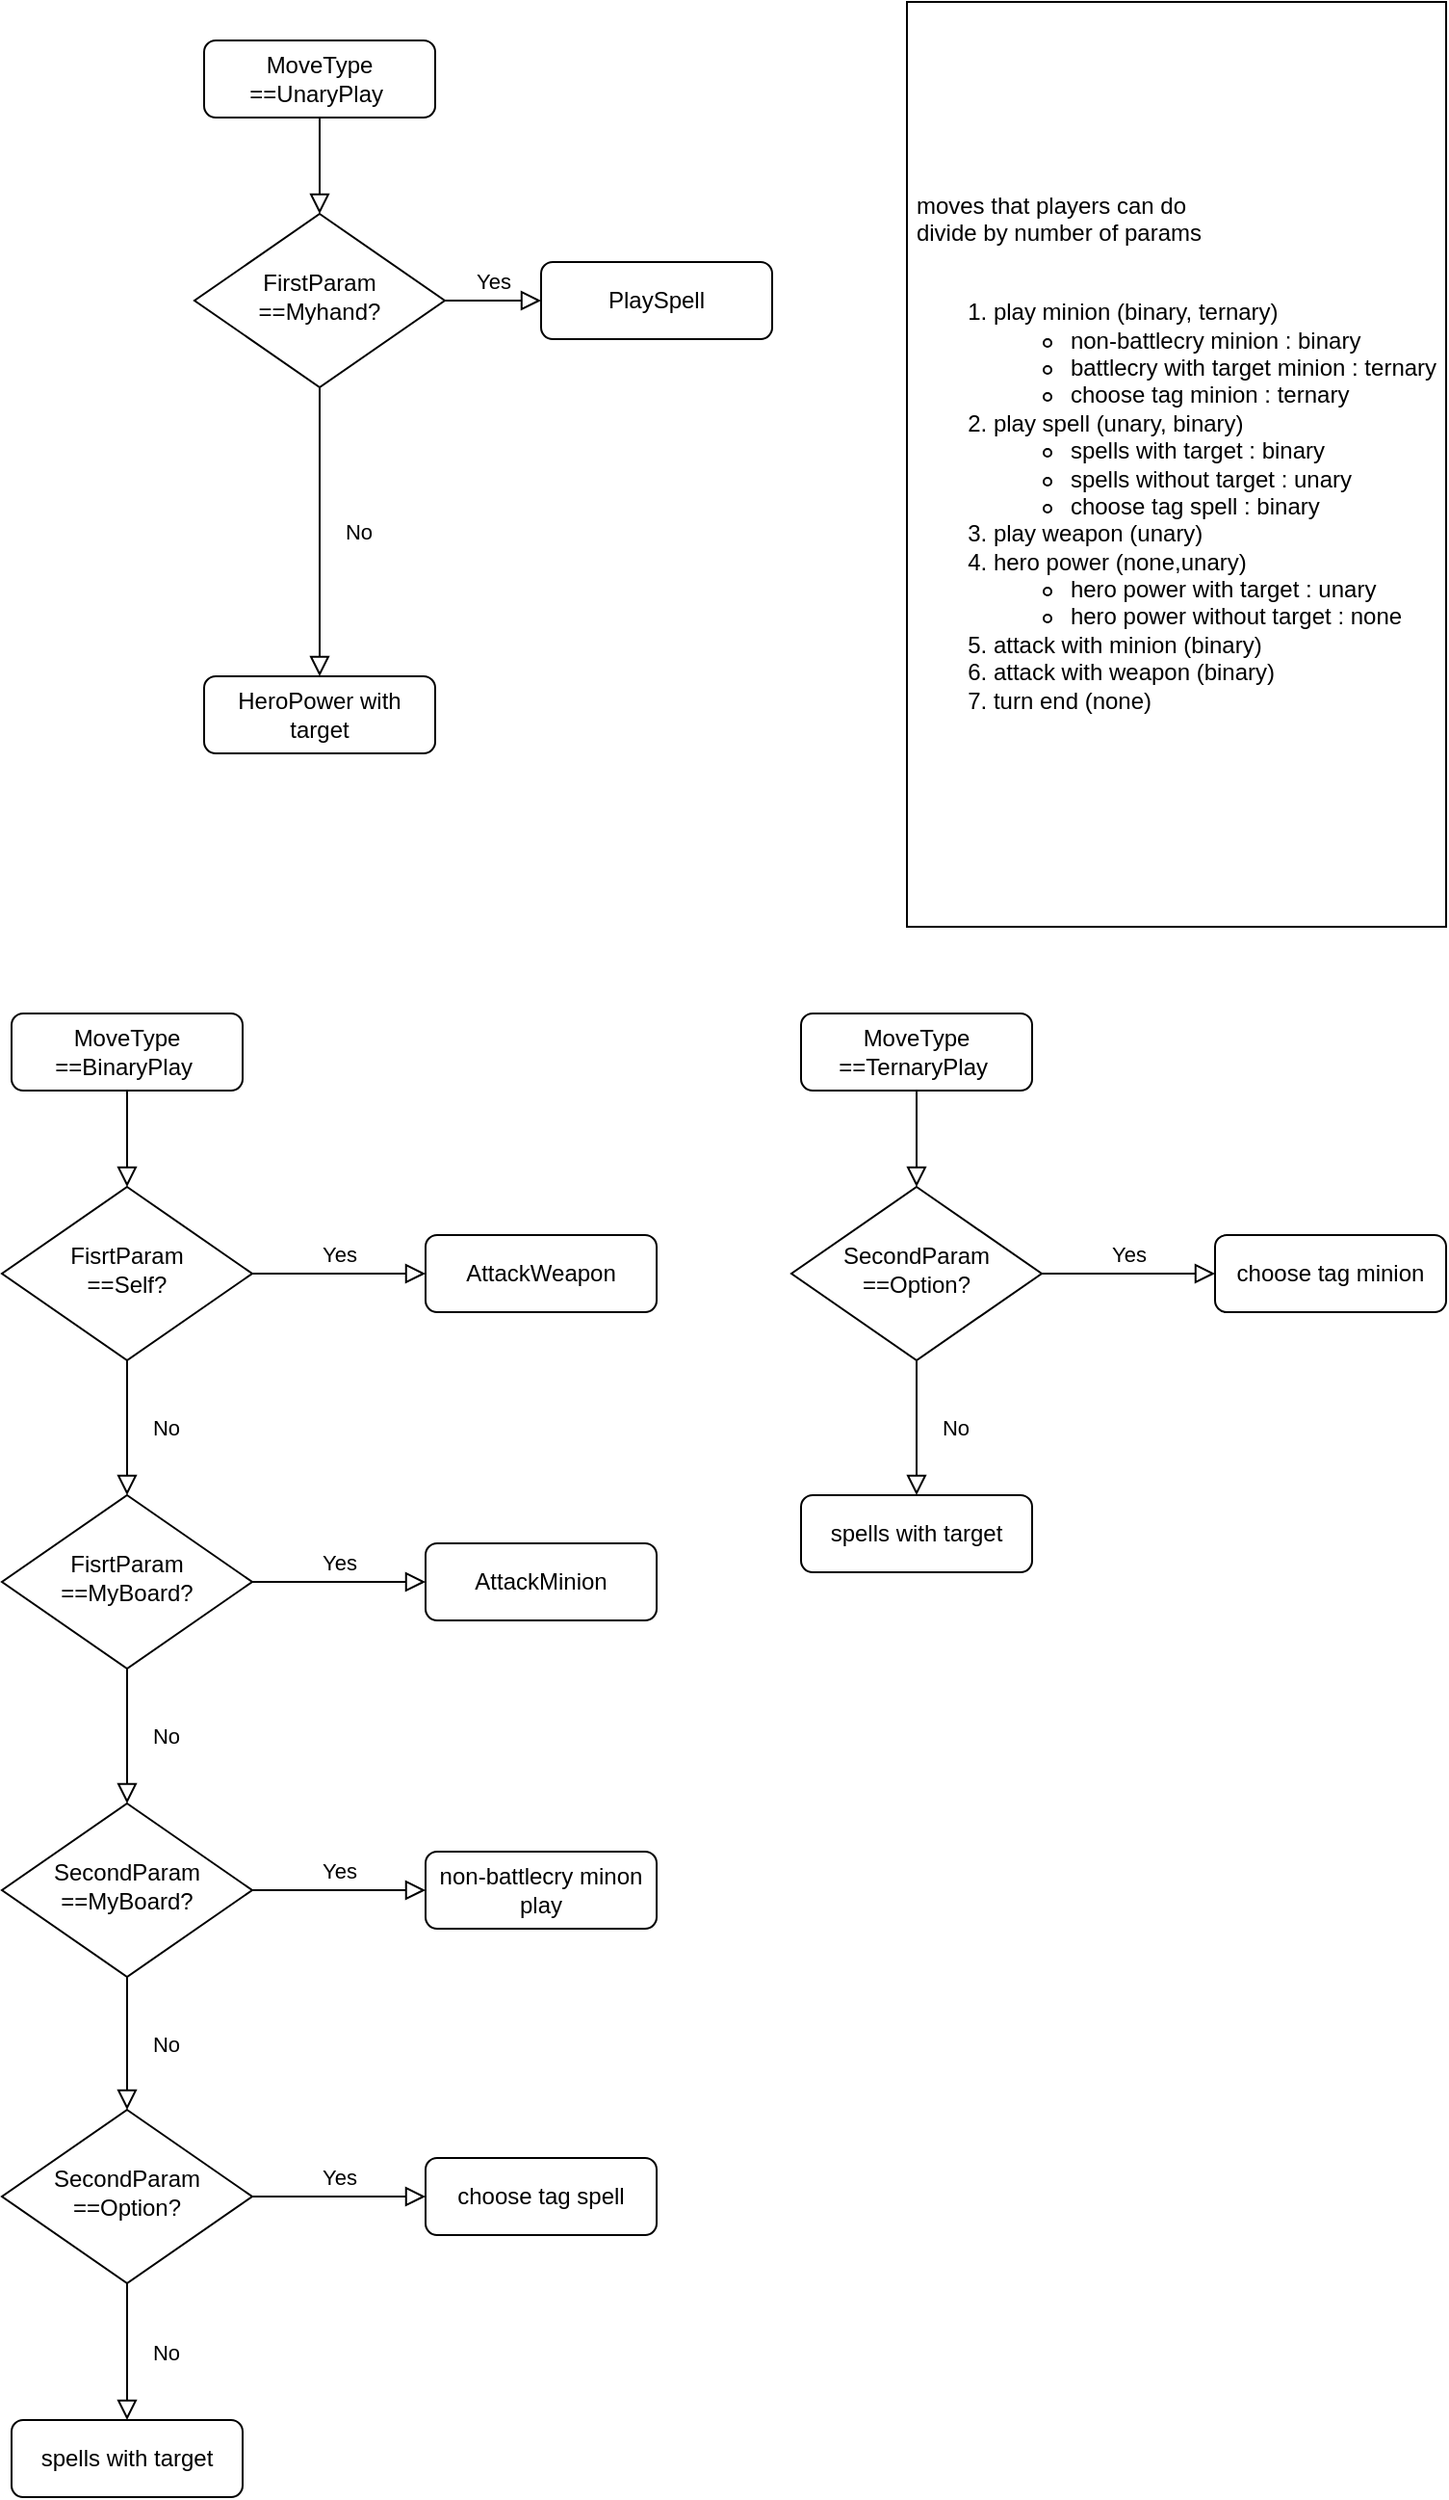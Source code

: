 <mxfile version="22.0.6" type="device">
  <diagram id="C5RBs43oDa-KdzZeNtuy" name="Page-1">
    <mxGraphModel dx="1434" dy="790" grid="1" gridSize="10" guides="1" tooltips="1" connect="1" arrows="1" fold="1" page="1" pageScale="1" pageWidth="827" pageHeight="1169" math="0" shadow="0">
      <root>
        <mxCell id="WIyWlLk6GJQsqaUBKTNV-0" />
        <mxCell id="WIyWlLk6GJQsqaUBKTNV-1" parent="WIyWlLk6GJQsqaUBKTNV-0" />
        <mxCell id="WIyWlLk6GJQsqaUBKTNV-2" value="" style="rounded=0;html=1;jettySize=auto;orthogonalLoop=1;fontSize=11;endArrow=block;endFill=0;endSize=8;strokeWidth=1;shadow=0;labelBackgroundColor=none;edgeStyle=orthogonalEdgeStyle;" parent="WIyWlLk6GJQsqaUBKTNV-1" source="WIyWlLk6GJQsqaUBKTNV-3" target="WIyWlLk6GJQsqaUBKTNV-6" edge="1">
          <mxGeometry relative="1" as="geometry" />
        </mxCell>
        <mxCell id="WIyWlLk6GJQsqaUBKTNV-3" value="MoveType ==UnaryPlay&amp;nbsp;" style="rounded=1;whiteSpace=wrap;html=1;fontSize=12;glass=0;strokeWidth=1;shadow=0;" parent="WIyWlLk6GJQsqaUBKTNV-1" vertex="1">
          <mxGeometry x="145" y="80" width="120" height="40" as="geometry" />
        </mxCell>
        <mxCell id="WIyWlLk6GJQsqaUBKTNV-4" value="No" style="rounded=0;html=1;jettySize=auto;orthogonalLoop=1;fontSize=11;endArrow=block;endFill=0;endSize=8;strokeWidth=1;shadow=0;labelBackgroundColor=none;edgeStyle=orthogonalEdgeStyle;entryX=0.5;entryY=0;entryDx=0;entryDy=0;" parent="WIyWlLk6GJQsqaUBKTNV-1" source="WIyWlLk6GJQsqaUBKTNV-6" target="WIyWlLk6GJQsqaUBKTNV-11" edge="1">
          <mxGeometry y="20" relative="1" as="geometry">
            <mxPoint as="offset" />
            <mxPoint x="205" y="320" as="targetPoint" />
          </mxGeometry>
        </mxCell>
        <mxCell id="WIyWlLk6GJQsqaUBKTNV-5" value="Yes" style="edgeStyle=orthogonalEdgeStyle;rounded=0;html=1;jettySize=auto;orthogonalLoop=1;fontSize=11;endArrow=block;endFill=0;endSize=8;strokeWidth=1;shadow=0;labelBackgroundColor=none;" parent="WIyWlLk6GJQsqaUBKTNV-1" source="WIyWlLk6GJQsqaUBKTNV-6" target="WIyWlLk6GJQsqaUBKTNV-7" edge="1">
          <mxGeometry y="10" relative="1" as="geometry">
            <mxPoint as="offset" />
          </mxGeometry>
        </mxCell>
        <mxCell id="WIyWlLk6GJQsqaUBKTNV-6" value="FirstParam&lt;br&gt;==Myhand?" style="rhombus;whiteSpace=wrap;html=1;shadow=0;fontFamily=Helvetica;fontSize=12;align=center;strokeWidth=1;spacing=6;spacingTop=-4;" parent="WIyWlLk6GJQsqaUBKTNV-1" vertex="1">
          <mxGeometry x="140" y="170" width="130" height="90" as="geometry" />
        </mxCell>
        <mxCell id="WIyWlLk6GJQsqaUBKTNV-7" value="PlaySpell" style="rounded=1;whiteSpace=wrap;html=1;fontSize=12;glass=0;strokeWidth=1;shadow=0;" parent="WIyWlLk6GJQsqaUBKTNV-1" vertex="1">
          <mxGeometry x="320" y="195" width="120" height="40" as="geometry" />
        </mxCell>
        <mxCell id="WIyWlLk6GJQsqaUBKTNV-11" value="HeroPower with target" style="rounded=1;whiteSpace=wrap;html=1;fontSize=12;glass=0;strokeWidth=1;shadow=0;" parent="WIyWlLk6GJQsqaUBKTNV-1" vertex="1">
          <mxGeometry x="145" y="410" width="120" height="40" as="geometry" />
        </mxCell>
        <mxCell id="1w65IkBNEU7oRJMhYCyH-0" value="&lt;div style=&quot;text-align: justify;&quot;&gt;&lt;span style=&quot;background-color: initial;&quot;&gt;moves that players can do&amp;nbsp;&lt;/span&gt;&lt;/div&gt;&lt;div style=&quot;text-align: justify;&quot;&gt;&lt;span style=&quot;background-color: initial;&quot;&gt;divide by number of params&lt;/span&gt;&lt;/div&gt;&lt;div style=&quot;text-align: justify;&quot;&gt;&lt;br&gt;&lt;/div&gt;&lt;ol&gt;&lt;li style=&quot;text-align: justify;&quot;&gt;play minion (binary, ternary)&lt;/li&gt;&lt;ul&gt;&lt;li style=&quot;text-align: justify;&quot;&gt;non-battlecry minion : binary&lt;/li&gt;&lt;li style=&quot;text-align: justify;&quot;&gt;battlecry with target minion : ternary&lt;/li&gt;&lt;li style=&quot;text-align: justify;&quot;&gt;choose tag minion : ternary&lt;/li&gt;&lt;/ul&gt;&lt;li style=&quot;text-align: justify;&quot;&gt;play spell (unary, binary)&lt;/li&gt;&lt;ul&gt;&lt;li style=&quot;text-align: justify;&quot;&gt;spells with target : binary&lt;/li&gt;&lt;li style=&quot;text-align: justify;&quot;&gt;spells without target : unary&lt;/li&gt;&lt;li style=&quot;text-align: justify;&quot;&gt;choose tag spell : binary&lt;/li&gt;&lt;/ul&gt;&lt;li style=&quot;text-align: justify;&quot;&gt;play weapon (unary)&lt;/li&gt;&lt;li style=&quot;text-align: justify;&quot;&gt;hero power (none,unary)&lt;/li&gt;&lt;ul&gt;&lt;li style=&quot;text-align: justify;&quot;&gt;hero power with target : unary&lt;/li&gt;&lt;li style=&quot;text-align: justify;&quot;&gt;hero power without target : none&lt;/li&gt;&lt;/ul&gt;&lt;li style=&quot;text-align: justify;&quot;&gt;attack with minion (binary)&lt;/li&gt;&lt;li style=&quot;text-align: justify;&quot;&gt;attack with weapon (binary)&lt;/li&gt;&lt;li style=&quot;text-align: justify;&quot;&gt;turn end (none)&lt;/li&gt;&lt;/ol&gt;" style="rounded=0;whiteSpace=wrap;html=1;" parent="WIyWlLk6GJQsqaUBKTNV-1" vertex="1">
          <mxGeometry x="510" y="60" width="280" height="480" as="geometry" />
        </mxCell>
        <mxCell id="1w65IkBNEU7oRJMhYCyH-2" value="" style="rounded=0;html=1;jettySize=auto;orthogonalLoop=1;fontSize=11;endArrow=block;endFill=0;endSize=8;strokeWidth=1;shadow=0;labelBackgroundColor=none;edgeStyle=orthogonalEdgeStyle;" parent="WIyWlLk6GJQsqaUBKTNV-1" source="1w65IkBNEU7oRJMhYCyH-3" target="1w65IkBNEU7oRJMhYCyH-6" edge="1">
          <mxGeometry relative="1" as="geometry" />
        </mxCell>
        <mxCell id="1w65IkBNEU7oRJMhYCyH-3" value="MoveType ==BinaryPlay&amp;nbsp;" style="rounded=1;whiteSpace=wrap;html=1;fontSize=12;glass=0;strokeWidth=1;shadow=0;" parent="WIyWlLk6GJQsqaUBKTNV-1" vertex="1">
          <mxGeometry x="45" y="585" width="120" height="40" as="geometry" />
        </mxCell>
        <mxCell id="1w65IkBNEU7oRJMhYCyH-4" value="No" style="rounded=0;html=1;jettySize=auto;orthogonalLoop=1;fontSize=11;endArrow=block;endFill=0;endSize=8;strokeWidth=1;shadow=0;labelBackgroundColor=none;edgeStyle=orthogonalEdgeStyle;entryX=0.5;entryY=0;entryDx=0;entryDy=0;" parent="WIyWlLk6GJQsqaUBKTNV-1" source="1w65IkBNEU7oRJMhYCyH-6" target="1w65IkBNEU7oRJMhYCyH-10" edge="1">
          <mxGeometry y="20" relative="1" as="geometry">
            <mxPoint as="offset" />
            <mxPoint x="105" y="915" as="targetPoint" />
          </mxGeometry>
        </mxCell>
        <mxCell id="1w65IkBNEU7oRJMhYCyH-5" value="Yes" style="edgeStyle=orthogonalEdgeStyle;rounded=0;html=1;jettySize=auto;orthogonalLoop=1;fontSize=11;endArrow=block;endFill=0;endSize=8;strokeWidth=1;shadow=0;labelBackgroundColor=none;entryX=0;entryY=0.5;entryDx=0;entryDy=0;" parent="WIyWlLk6GJQsqaUBKTNV-1" source="1w65IkBNEU7oRJMhYCyH-6" target="1w65IkBNEU7oRJMhYCyH-11" edge="1">
          <mxGeometry y="10" relative="1" as="geometry">
            <mxPoint as="offset" />
            <mxPoint x="249" y="720" as="targetPoint" />
          </mxGeometry>
        </mxCell>
        <mxCell id="1w65IkBNEU7oRJMhYCyH-6" value="FisrtParam&lt;br&gt;==Self?" style="rhombus;whiteSpace=wrap;html=1;shadow=0;fontFamily=Helvetica;fontSize=12;align=center;strokeWidth=1;spacing=6;spacingTop=-4;" parent="WIyWlLk6GJQsqaUBKTNV-1" vertex="1">
          <mxGeometry x="40" y="675" width="130" height="90" as="geometry" />
        </mxCell>
        <mxCell id="1w65IkBNEU7oRJMhYCyH-10" value="FisrtParam&lt;br&gt;==MyBoard?" style="rhombus;whiteSpace=wrap;html=1;shadow=0;fontFamily=Helvetica;fontSize=12;align=center;strokeWidth=1;spacing=6;spacingTop=-4;" parent="WIyWlLk6GJQsqaUBKTNV-1" vertex="1">
          <mxGeometry x="40" y="835" width="130" height="90" as="geometry" />
        </mxCell>
        <mxCell id="1w65IkBNEU7oRJMhYCyH-11" value="AttackWeapon" style="rounded=1;whiteSpace=wrap;html=1;fontSize=12;glass=0;strokeWidth=1;shadow=0;" parent="WIyWlLk6GJQsqaUBKTNV-1" vertex="1">
          <mxGeometry x="260" y="700" width="120" height="40" as="geometry" />
        </mxCell>
        <mxCell id="1w65IkBNEU7oRJMhYCyH-12" value="Yes" style="edgeStyle=orthogonalEdgeStyle;rounded=0;html=1;jettySize=auto;orthogonalLoop=1;fontSize=11;endArrow=block;endFill=0;endSize=8;strokeWidth=1;shadow=0;labelBackgroundColor=none;entryX=0;entryY=0.5;entryDx=0;entryDy=0;exitX=1;exitY=0.5;exitDx=0;exitDy=0;" parent="WIyWlLk6GJQsqaUBKTNV-1" source="1w65IkBNEU7oRJMhYCyH-10" target="1w65IkBNEU7oRJMhYCyH-13" edge="1">
          <mxGeometry y="10" relative="1" as="geometry">
            <mxPoint as="offset" />
            <mxPoint x="190" y="875" as="sourcePoint" />
            <mxPoint x="269" y="875" as="targetPoint" />
          </mxGeometry>
        </mxCell>
        <mxCell id="1w65IkBNEU7oRJMhYCyH-13" value="AttackMinion" style="rounded=1;whiteSpace=wrap;html=1;fontSize=12;glass=0;strokeWidth=1;shadow=0;" parent="WIyWlLk6GJQsqaUBKTNV-1" vertex="1">
          <mxGeometry x="260" y="860" width="120" height="40" as="geometry" />
        </mxCell>
        <mxCell id="1w65IkBNEU7oRJMhYCyH-14" value="No" style="rounded=0;html=1;jettySize=auto;orthogonalLoop=1;fontSize=11;endArrow=block;endFill=0;endSize=8;strokeWidth=1;shadow=0;labelBackgroundColor=none;edgeStyle=orthogonalEdgeStyle;exitX=0.5;exitY=1;exitDx=0;exitDy=0;entryX=0.5;entryY=0;entryDx=0;entryDy=0;" parent="WIyWlLk6GJQsqaUBKTNV-1" source="1w65IkBNEU7oRJMhYCyH-10" target="1w65IkBNEU7oRJMhYCyH-15" edge="1">
          <mxGeometry y="20" relative="1" as="geometry">
            <mxPoint as="offset" />
            <mxPoint x="105" y="1025" as="targetPoint" />
            <mxPoint x="115" y="775" as="sourcePoint" />
          </mxGeometry>
        </mxCell>
        <mxCell id="1w65IkBNEU7oRJMhYCyH-15" value="SecondParam&lt;br&gt;==MyBoard?" style="rhombus;whiteSpace=wrap;html=1;shadow=0;fontFamily=Helvetica;fontSize=12;align=center;strokeWidth=1;spacing=6;spacingTop=-4;" parent="WIyWlLk6GJQsqaUBKTNV-1" vertex="1">
          <mxGeometry x="40" y="995" width="130" height="90" as="geometry" />
        </mxCell>
        <mxCell id="1w65IkBNEU7oRJMhYCyH-16" value="Yes" style="edgeStyle=orthogonalEdgeStyle;rounded=0;html=1;jettySize=auto;orthogonalLoop=1;fontSize=11;endArrow=block;endFill=0;endSize=8;strokeWidth=1;shadow=0;labelBackgroundColor=none;entryX=0;entryY=0.5;entryDx=0;entryDy=0;exitX=1;exitY=0.5;exitDx=0;exitDy=0;" parent="WIyWlLk6GJQsqaUBKTNV-1" source="1w65IkBNEU7oRJMhYCyH-15" target="1w65IkBNEU7oRJMhYCyH-17" edge="1">
          <mxGeometry y="10" relative="1" as="geometry">
            <mxPoint as="offset" />
            <mxPoint x="180" y="1040" as="sourcePoint" />
            <mxPoint x="279" y="1035" as="targetPoint" />
          </mxGeometry>
        </mxCell>
        <mxCell id="1w65IkBNEU7oRJMhYCyH-17" value="non-battlecry minon play" style="rounded=1;whiteSpace=wrap;html=1;fontSize=12;glass=0;strokeWidth=1;shadow=0;" parent="WIyWlLk6GJQsqaUBKTNV-1" vertex="1">
          <mxGeometry x="260" y="1020" width="120" height="40" as="geometry" />
        </mxCell>
        <mxCell id="1w65IkBNEU7oRJMhYCyH-18" value="No" style="rounded=0;html=1;jettySize=auto;orthogonalLoop=1;fontSize=11;endArrow=block;endFill=0;endSize=8;strokeWidth=1;shadow=0;labelBackgroundColor=none;edgeStyle=orthogonalEdgeStyle;exitX=0.5;exitY=1;exitDx=0;exitDy=0;entryX=0.5;entryY=0;entryDx=0;entryDy=0;" parent="WIyWlLk6GJQsqaUBKTNV-1" source="1w65IkBNEU7oRJMhYCyH-15" target="1w65IkBNEU7oRJMhYCyH-19" edge="1">
          <mxGeometry y="20" relative="1" as="geometry">
            <mxPoint as="offset" />
            <mxPoint x="105" y="1195" as="targetPoint" />
            <mxPoint x="105" y="1095" as="sourcePoint" />
          </mxGeometry>
        </mxCell>
        <mxCell id="1w65IkBNEU7oRJMhYCyH-19" value="SecondParam&lt;br&gt;==Option?" style="rhombus;whiteSpace=wrap;html=1;shadow=0;fontFamily=Helvetica;fontSize=12;align=center;strokeWidth=1;spacing=6;spacingTop=-4;" parent="WIyWlLk6GJQsqaUBKTNV-1" vertex="1">
          <mxGeometry x="40" y="1154" width="130" height="90" as="geometry" />
        </mxCell>
        <mxCell id="1w65IkBNEU7oRJMhYCyH-20" value="Yes" style="edgeStyle=orthogonalEdgeStyle;rounded=0;html=1;jettySize=auto;orthogonalLoop=1;fontSize=11;endArrow=block;endFill=0;endSize=8;strokeWidth=1;shadow=0;labelBackgroundColor=none;entryX=0;entryY=0.5;entryDx=0;entryDy=0;exitX=1;exitY=0.5;exitDx=0;exitDy=0;" parent="WIyWlLk6GJQsqaUBKTNV-1" source="1w65IkBNEU7oRJMhYCyH-19" target="1w65IkBNEU7oRJMhYCyH-21" edge="1">
          <mxGeometry y="10" relative="1" as="geometry">
            <mxPoint as="offset" />
            <mxPoint x="180" y="1199" as="sourcePoint" />
            <mxPoint x="289" y="1194" as="targetPoint" />
          </mxGeometry>
        </mxCell>
        <mxCell id="1w65IkBNEU7oRJMhYCyH-21" value="choose tag spell" style="rounded=1;whiteSpace=wrap;html=1;fontSize=12;glass=0;strokeWidth=1;shadow=0;" parent="WIyWlLk6GJQsqaUBKTNV-1" vertex="1">
          <mxGeometry x="260" y="1179" width="120" height="40" as="geometry" />
        </mxCell>
        <mxCell id="1w65IkBNEU7oRJMhYCyH-22" value="No" style="rounded=0;html=1;jettySize=auto;orthogonalLoop=1;fontSize=11;endArrow=block;endFill=0;endSize=8;strokeWidth=1;shadow=0;labelBackgroundColor=none;edgeStyle=orthogonalEdgeStyle;exitX=0.5;exitY=1;exitDx=0;exitDy=0;entryX=0.5;entryY=0;entryDx=0;entryDy=0;" parent="WIyWlLk6GJQsqaUBKTNV-1" source="1w65IkBNEU7oRJMhYCyH-19" target="1w65IkBNEU7oRJMhYCyH-25" edge="1">
          <mxGeometry y="20" relative="1" as="geometry">
            <mxPoint as="offset" />
            <mxPoint x="105" y="1313" as="targetPoint" />
            <mxPoint x="105" y="1244" as="sourcePoint" />
          </mxGeometry>
        </mxCell>
        <mxCell id="1w65IkBNEU7oRJMhYCyH-25" value="spells with target" style="rounded=1;whiteSpace=wrap;html=1;fontSize=12;glass=0;strokeWidth=1;shadow=0;" parent="WIyWlLk6GJQsqaUBKTNV-1" vertex="1">
          <mxGeometry x="45" y="1315" width="120" height="40" as="geometry" />
        </mxCell>
        <mxCell id="1w65IkBNEU7oRJMhYCyH-26" value="" style="rounded=0;html=1;jettySize=auto;orthogonalLoop=1;fontSize=11;endArrow=block;endFill=0;endSize=8;strokeWidth=1;shadow=0;labelBackgroundColor=none;edgeStyle=orthogonalEdgeStyle;" parent="WIyWlLk6GJQsqaUBKTNV-1" source="1w65IkBNEU7oRJMhYCyH-27" target="1w65IkBNEU7oRJMhYCyH-30" edge="1">
          <mxGeometry relative="1" as="geometry" />
        </mxCell>
        <mxCell id="1w65IkBNEU7oRJMhYCyH-27" value="MoveType ==TernaryPlay&amp;nbsp;" style="rounded=1;whiteSpace=wrap;html=1;fontSize=12;glass=0;strokeWidth=1;shadow=0;" parent="WIyWlLk6GJQsqaUBKTNV-1" vertex="1">
          <mxGeometry x="455" y="585" width="120" height="40" as="geometry" />
        </mxCell>
        <mxCell id="1w65IkBNEU7oRJMhYCyH-28" value="No" style="rounded=0;html=1;jettySize=auto;orthogonalLoop=1;fontSize=11;endArrow=block;endFill=0;endSize=8;strokeWidth=1;shadow=0;labelBackgroundColor=none;edgeStyle=orthogonalEdgeStyle;entryX=0.5;entryY=0;entryDx=0;entryDy=0;" parent="WIyWlLk6GJQsqaUBKTNV-1" source="1w65IkBNEU7oRJMhYCyH-30" target="1w65IkBNEU7oRJMhYCyH-44" edge="1">
          <mxGeometry y="20" relative="1" as="geometry">
            <mxPoint as="offset" />
            <mxPoint x="515" y="835" as="targetPoint" />
          </mxGeometry>
        </mxCell>
        <mxCell id="1w65IkBNEU7oRJMhYCyH-29" value="Yes" style="edgeStyle=orthogonalEdgeStyle;rounded=0;html=1;jettySize=auto;orthogonalLoop=1;fontSize=11;endArrow=block;endFill=0;endSize=8;strokeWidth=1;shadow=0;labelBackgroundColor=none;entryX=0;entryY=0.5;entryDx=0;entryDy=0;" parent="WIyWlLk6GJQsqaUBKTNV-1" source="1w65IkBNEU7oRJMhYCyH-30" target="1w65IkBNEU7oRJMhYCyH-32" edge="1">
          <mxGeometry y="10" relative="1" as="geometry">
            <mxPoint as="offset" />
            <mxPoint x="659" y="720" as="targetPoint" />
          </mxGeometry>
        </mxCell>
        <mxCell id="1w65IkBNEU7oRJMhYCyH-30" value="SecondParam&lt;br&gt;==Option?" style="rhombus;whiteSpace=wrap;html=1;shadow=0;fontFamily=Helvetica;fontSize=12;align=center;strokeWidth=1;spacing=6;spacingTop=-4;" parent="WIyWlLk6GJQsqaUBKTNV-1" vertex="1">
          <mxGeometry x="450" y="675" width="130" height="90" as="geometry" />
        </mxCell>
        <mxCell id="1w65IkBNEU7oRJMhYCyH-32" value="choose tag minion" style="rounded=1;whiteSpace=wrap;html=1;fontSize=12;glass=0;strokeWidth=1;shadow=0;" parent="WIyWlLk6GJQsqaUBKTNV-1" vertex="1">
          <mxGeometry x="670" y="700" width="120" height="40" as="geometry" />
        </mxCell>
        <mxCell id="1w65IkBNEU7oRJMhYCyH-44" value="spells with target" style="rounded=1;whiteSpace=wrap;html=1;fontSize=12;glass=0;strokeWidth=1;shadow=0;" parent="WIyWlLk6GJQsqaUBKTNV-1" vertex="1">
          <mxGeometry x="455" y="835" width="120" height="40" as="geometry" />
        </mxCell>
      </root>
    </mxGraphModel>
  </diagram>
</mxfile>
